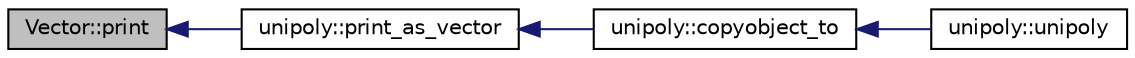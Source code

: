 digraph "Vector::print"
{
  edge [fontname="Helvetica",fontsize="10",labelfontname="Helvetica",labelfontsize="10"];
  node [fontname="Helvetica",fontsize="10",shape=record];
  rankdir="LR";
  Node4293 [label="Vector::print",height=0.2,width=0.4,color="black", fillcolor="grey75", style="filled", fontcolor="black"];
  Node4293 -> Node4294 [dir="back",color="midnightblue",fontsize="10",style="solid",fontname="Helvetica"];
  Node4294 [label="unipoly::print_as_vector",height=0.2,width=0.4,color="black", fillcolor="white", style="filled",URL="$d1/d89/classunipoly.html#a68ada9f90ad0ad39ae91653be50988aa"];
  Node4294 -> Node4295 [dir="back",color="midnightblue",fontsize="10",style="solid",fontname="Helvetica"];
  Node4295 [label="unipoly::copyobject_to",height=0.2,width=0.4,color="black", fillcolor="white", style="filled",URL="$d1/d89/classunipoly.html#aa856d320a499748a0f3345ab45e51910"];
  Node4295 -> Node4296 [dir="back",color="midnightblue",fontsize="10",style="solid",fontname="Helvetica"];
  Node4296 [label="unipoly::unipoly",height=0.2,width=0.4,color="black", fillcolor="white", style="filled",URL="$d1/d89/classunipoly.html#ade3afe0b00b7ff45b9dbc5a15cacf59d"];
}
